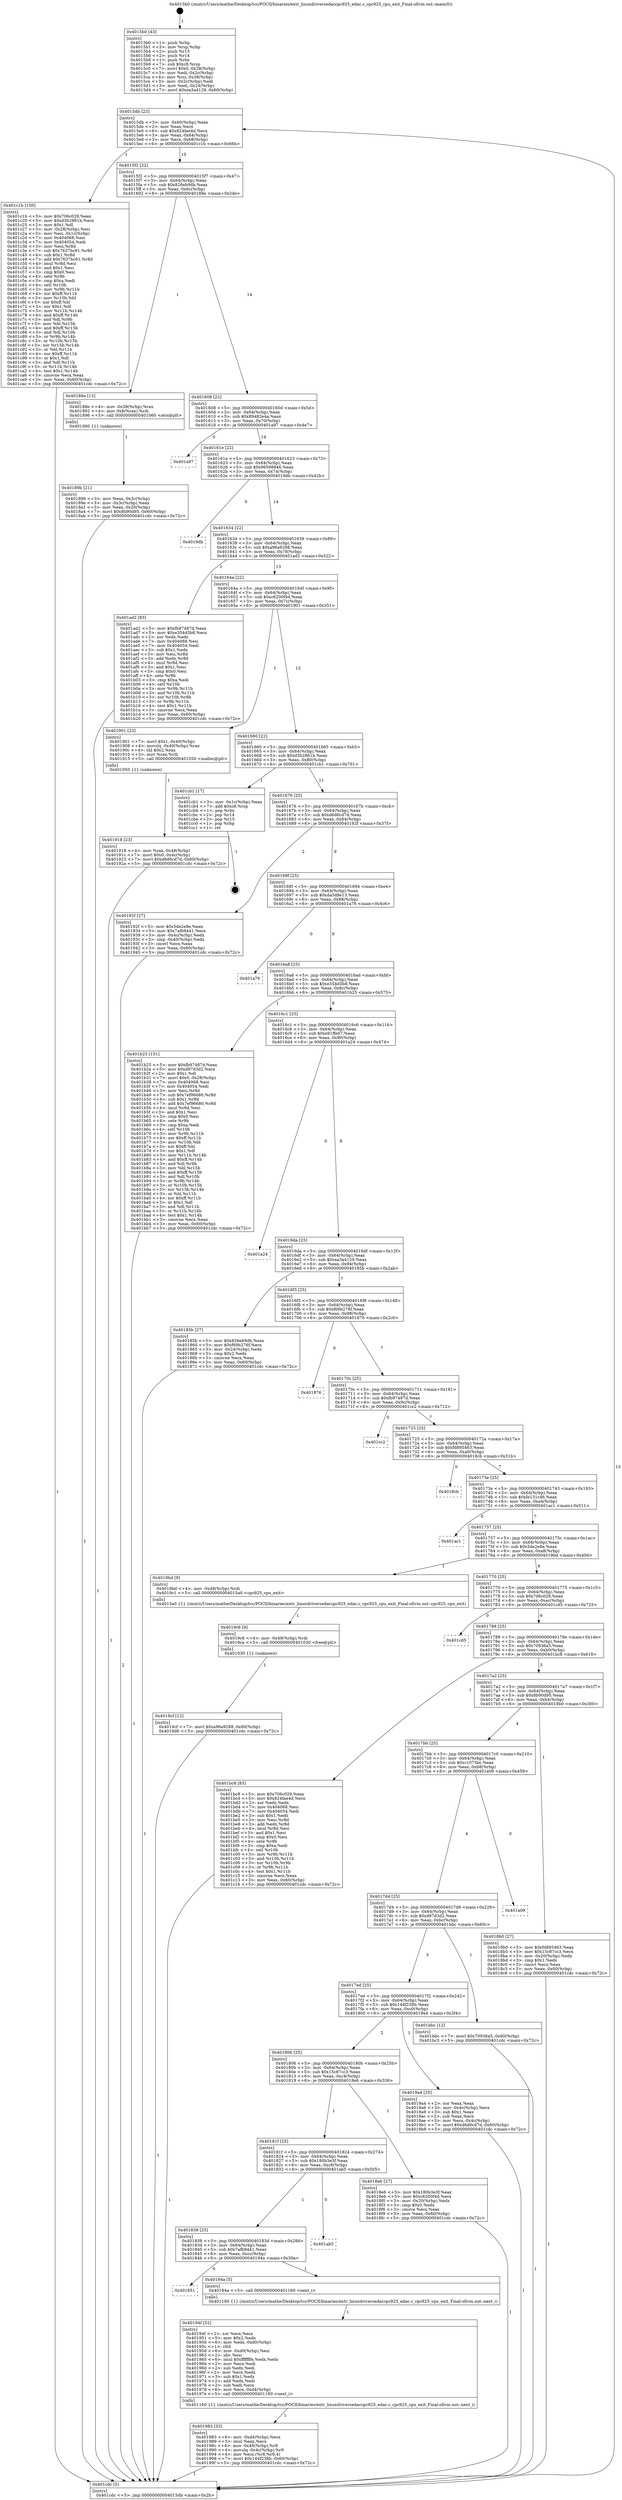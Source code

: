 digraph "0x4015b0" {
  label = "0x4015b0 (/mnt/c/Users/mathe/Desktop/tcc/POCII/binaries/extr_linuxdriversedaccpc925_edac.c_cpc925_cpu_exit_Final-ollvm.out::main(0))"
  labelloc = "t"
  node[shape=record]

  Entry [label="",width=0.3,height=0.3,shape=circle,fillcolor=black,style=filled]
  "0x4015db" [label="{
     0x4015db [23]\l
     | [instrs]\l
     &nbsp;&nbsp;0x4015db \<+3\>: mov -0x60(%rbp),%eax\l
     &nbsp;&nbsp;0x4015de \<+2\>: mov %eax,%ecx\l
     &nbsp;&nbsp;0x4015e0 \<+6\>: sub $0x824fae4d,%ecx\l
     &nbsp;&nbsp;0x4015e6 \<+3\>: mov %eax,-0x64(%rbp)\l
     &nbsp;&nbsp;0x4015e9 \<+3\>: mov %ecx,-0x68(%rbp)\l
     &nbsp;&nbsp;0x4015ec \<+6\>: je 0000000000401c1b \<main+0x66b\>\l
  }"]
  "0x401c1b" [label="{
     0x401c1b [150]\l
     | [instrs]\l
     &nbsp;&nbsp;0x401c1b \<+5\>: mov $0x706c029,%eax\l
     &nbsp;&nbsp;0x401c20 \<+5\>: mov $0xd3b2861b,%ecx\l
     &nbsp;&nbsp;0x401c25 \<+2\>: mov $0x1,%dl\l
     &nbsp;&nbsp;0x401c27 \<+3\>: mov -0x28(%rbp),%esi\l
     &nbsp;&nbsp;0x401c2a \<+3\>: mov %esi,-0x1c(%rbp)\l
     &nbsp;&nbsp;0x401c2d \<+7\>: mov 0x404068,%esi\l
     &nbsp;&nbsp;0x401c34 \<+7\>: mov 0x404054,%edi\l
     &nbsp;&nbsp;0x401c3b \<+3\>: mov %esi,%r8d\l
     &nbsp;&nbsp;0x401c3e \<+7\>: sub $0x7637bc91,%r8d\l
     &nbsp;&nbsp;0x401c45 \<+4\>: sub $0x1,%r8d\l
     &nbsp;&nbsp;0x401c49 \<+7\>: add $0x7637bc91,%r8d\l
     &nbsp;&nbsp;0x401c50 \<+4\>: imul %r8d,%esi\l
     &nbsp;&nbsp;0x401c54 \<+3\>: and $0x1,%esi\l
     &nbsp;&nbsp;0x401c57 \<+3\>: cmp $0x0,%esi\l
     &nbsp;&nbsp;0x401c5a \<+4\>: sete %r9b\l
     &nbsp;&nbsp;0x401c5e \<+3\>: cmp $0xa,%edi\l
     &nbsp;&nbsp;0x401c61 \<+4\>: setl %r10b\l
     &nbsp;&nbsp;0x401c65 \<+3\>: mov %r9b,%r11b\l
     &nbsp;&nbsp;0x401c68 \<+4\>: xor $0xff,%r11b\l
     &nbsp;&nbsp;0x401c6c \<+3\>: mov %r10b,%bl\l
     &nbsp;&nbsp;0x401c6f \<+3\>: xor $0xff,%bl\l
     &nbsp;&nbsp;0x401c72 \<+3\>: xor $0x1,%dl\l
     &nbsp;&nbsp;0x401c75 \<+3\>: mov %r11b,%r14b\l
     &nbsp;&nbsp;0x401c78 \<+4\>: and $0xff,%r14b\l
     &nbsp;&nbsp;0x401c7c \<+3\>: and %dl,%r9b\l
     &nbsp;&nbsp;0x401c7f \<+3\>: mov %bl,%r15b\l
     &nbsp;&nbsp;0x401c82 \<+4\>: and $0xff,%r15b\l
     &nbsp;&nbsp;0x401c86 \<+3\>: and %dl,%r10b\l
     &nbsp;&nbsp;0x401c89 \<+3\>: or %r9b,%r14b\l
     &nbsp;&nbsp;0x401c8c \<+3\>: or %r10b,%r15b\l
     &nbsp;&nbsp;0x401c8f \<+3\>: xor %r15b,%r14b\l
     &nbsp;&nbsp;0x401c92 \<+3\>: or %bl,%r11b\l
     &nbsp;&nbsp;0x401c95 \<+4\>: xor $0xff,%r11b\l
     &nbsp;&nbsp;0x401c99 \<+3\>: or $0x1,%dl\l
     &nbsp;&nbsp;0x401c9c \<+3\>: and %dl,%r11b\l
     &nbsp;&nbsp;0x401c9f \<+3\>: or %r11b,%r14b\l
     &nbsp;&nbsp;0x401ca2 \<+4\>: test $0x1,%r14b\l
     &nbsp;&nbsp;0x401ca6 \<+3\>: cmovne %ecx,%eax\l
     &nbsp;&nbsp;0x401ca9 \<+3\>: mov %eax,-0x60(%rbp)\l
     &nbsp;&nbsp;0x401cac \<+5\>: jmp 0000000000401cdc \<main+0x72c\>\l
  }"]
  "0x4015f2" [label="{
     0x4015f2 [22]\l
     | [instrs]\l
     &nbsp;&nbsp;0x4015f2 \<+5\>: jmp 00000000004015f7 \<main+0x47\>\l
     &nbsp;&nbsp;0x4015f7 \<+3\>: mov -0x64(%rbp),%eax\l
     &nbsp;&nbsp;0x4015fa \<+5\>: sub $0x826eb9db,%eax\l
     &nbsp;&nbsp;0x4015ff \<+3\>: mov %eax,-0x6c(%rbp)\l
     &nbsp;&nbsp;0x401602 \<+6\>: je 000000000040188e \<main+0x2de\>\l
  }"]
  Exit [label="",width=0.3,height=0.3,shape=circle,fillcolor=black,style=filled,peripheries=2]
  "0x40188e" [label="{
     0x40188e [13]\l
     | [instrs]\l
     &nbsp;&nbsp;0x40188e \<+4\>: mov -0x38(%rbp),%rax\l
     &nbsp;&nbsp;0x401892 \<+4\>: mov 0x8(%rax),%rdi\l
     &nbsp;&nbsp;0x401896 \<+5\>: call 0000000000401060 \<atoi@plt\>\l
     | [calls]\l
     &nbsp;&nbsp;0x401060 \{1\} (unknown)\l
  }"]
  "0x401608" [label="{
     0x401608 [22]\l
     | [instrs]\l
     &nbsp;&nbsp;0x401608 \<+5\>: jmp 000000000040160d \<main+0x5d\>\l
     &nbsp;&nbsp;0x40160d \<+3\>: mov -0x64(%rbp),%eax\l
     &nbsp;&nbsp;0x401610 \<+5\>: sub $0x89482e4a,%eax\l
     &nbsp;&nbsp;0x401615 \<+3\>: mov %eax,-0x70(%rbp)\l
     &nbsp;&nbsp;0x401618 \<+6\>: je 0000000000401a97 \<main+0x4e7\>\l
  }"]
  "0x4019cf" [label="{
     0x4019cf [12]\l
     | [instrs]\l
     &nbsp;&nbsp;0x4019cf \<+7\>: movl $0xa96a9288,-0x60(%rbp)\l
     &nbsp;&nbsp;0x4019d6 \<+5\>: jmp 0000000000401cdc \<main+0x72c\>\l
  }"]
  "0x401a97" [label="{
     0x401a97\l
  }", style=dashed]
  "0x40161e" [label="{
     0x40161e [22]\l
     | [instrs]\l
     &nbsp;&nbsp;0x40161e \<+5\>: jmp 0000000000401623 \<main+0x73\>\l
     &nbsp;&nbsp;0x401623 \<+3\>: mov -0x64(%rbp),%eax\l
     &nbsp;&nbsp;0x401626 \<+5\>: sub $0x96598846,%eax\l
     &nbsp;&nbsp;0x40162b \<+3\>: mov %eax,-0x74(%rbp)\l
     &nbsp;&nbsp;0x40162e \<+6\>: je 00000000004019db \<main+0x42b\>\l
  }"]
  "0x4019c6" [label="{
     0x4019c6 [9]\l
     | [instrs]\l
     &nbsp;&nbsp;0x4019c6 \<+4\>: mov -0x48(%rbp),%rdi\l
     &nbsp;&nbsp;0x4019ca \<+5\>: call 0000000000401030 \<free@plt\>\l
     | [calls]\l
     &nbsp;&nbsp;0x401030 \{1\} (unknown)\l
  }"]
  "0x4019db" [label="{
     0x4019db\l
  }", style=dashed]
  "0x401634" [label="{
     0x401634 [22]\l
     | [instrs]\l
     &nbsp;&nbsp;0x401634 \<+5\>: jmp 0000000000401639 \<main+0x89\>\l
     &nbsp;&nbsp;0x401639 \<+3\>: mov -0x64(%rbp),%eax\l
     &nbsp;&nbsp;0x40163c \<+5\>: sub $0xa96a9288,%eax\l
     &nbsp;&nbsp;0x401641 \<+3\>: mov %eax,-0x78(%rbp)\l
     &nbsp;&nbsp;0x401644 \<+6\>: je 0000000000401ad2 \<main+0x522\>\l
  }"]
  "0x401983" [label="{
     0x401983 [33]\l
     | [instrs]\l
     &nbsp;&nbsp;0x401983 \<+6\>: mov -0xd4(%rbp),%ecx\l
     &nbsp;&nbsp;0x401989 \<+3\>: imul %eax,%ecx\l
     &nbsp;&nbsp;0x40198c \<+4\>: mov -0x48(%rbp),%r8\l
     &nbsp;&nbsp;0x401990 \<+4\>: movslq -0x4c(%rbp),%r9\l
     &nbsp;&nbsp;0x401994 \<+4\>: mov %ecx,(%r8,%r9,4)\l
     &nbsp;&nbsp;0x401998 \<+7\>: movl $0x144f238b,-0x60(%rbp)\l
     &nbsp;&nbsp;0x40199f \<+5\>: jmp 0000000000401cdc \<main+0x72c\>\l
  }"]
  "0x401ad2" [label="{
     0x401ad2 [83]\l
     | [instrs]\l
     &nbsp;&nbsp;0x401ad2 \<+5\>: mov $0xfb97487d,%eax\l
     &nbsp;&nbsp;0x401ad7 \<+5\>: mov $0xe354d5b8,%ecx\l
     &nbsp;&nbsp;0x401adc \<+2\>: xor %edx,%edx\l
     &nbsp;&nbsp;0x401ade \<+7\>: mov 0x404068,%esi\l
     &nbsp;&nbsp;0x401ae5 \<+7\>: mov 0x404054,%edi\l
     &nbsp;&nbsp;0x401aec \<+3\>: sub $0x1,%edx\l
     &nbsp;&nbsp;0x401aef \<+3\>: mov %esi,%r8d\l
     &nbsp;&nbsp;0x401af2 \<+3\>: add %edx,%r8d\l
     &nbsp;&nbsp;0x401af5 \<+4\>: imul %r8d,%esi\l
     &nbsp;&nbsp;0x401af9 \<+3\>: and $0x1,%esi\l
     &nbsp;&nbsp;0x401afc \<+3\>: cmp $0x0,%esi\l
     &nbsp;&nbsp;0x401aff \<+4\>: sete %r9b\l
     &nbsp;&nbsp;0x401b03 \<+3\>: cmp $0xa,%edi\l
     &nbsp;&nbsp;0x401b06 \<+4\>: setl %r10b\l
     &nbsp;&nbsp;0x401b0a \<+3\>: mov %r9b,%r11b\l
     &nbsp;&nbsp;0x401b0d \<+3\>: and %r10b,%r11b\l
     &nbsp;&nbsp;0x401b10 \<+3\>: xor %r10b,%r9b\l
     &nbsp;&nbsp;0x401b13 \<+3\>: or %r9b,%r11b\l
     &nbsp;&nbsp;0x401b16 \<+4\>: test $0x1,%r11b\l
     &nbsp;&nbsp;0x401b1a \<+3\>: cmovne %ecx,%eax\l
     &nbsp;&nbsp;0x401b1d \<+3\>: mov %eax,-0x60(%rbp)\l
     &nbsp;&nbsp;0x401b20 \<+5\>: jmp 0000000000401cdc \<main+0x72c\>\l
  }"]
  "0x40164a" [label="{
     0x40164a [22]\l
     | [instrs]\l
     &nbsp;&nbsp;0x40164a \<+5\>: jmp 000000000040164f \<main+0x9f\>\l
     &nbsp;&nbsp;0x40164f \<+3\>: mov -0x64(%rbp),%eax\l
     &nbsp;&nbsp;0x401652 \<+5\>: sub $0xc6200f4d,%eax\l
     &nbsp;&nbsp;0x401657 \<+3\>: mov %eax,-0x7c(%rbp)\l
     &nbsp;&nbsp;0x40165a \<+6\>: je 0000000000401901 \<main+0x351\>\l
  }"]
  "0x40194f" [label="{
     0x40194f [52]\l
     | [instrs]\l
     &nbsp;&nbsp;0x40194f \<+2\>: xor %ecx,%ecx\l
     &nbsp;&nbsp;0x401951 \<+5\>: mov $0x2,%edx\l
     &nbsp;&nbsp;0x401956 \<+6\>: mov %edx,-0xd0(%rbp)\l
     &nbsp;&nbsp;0x40195c \<+1\>: cltd\l
     &nbsp;&nbsp;0x40195d \<+6\>: mov -0xd0(%rbp),%esi\l
     &nbsp;&nbsp;0x401963 \<+2\>: idiv %esi\l
     &nbsp;&nbsp;0x401965 \<+6\>: imul $0xfffffffe,%edx,%edx\l
     &nbsp;&nbsp;0x40196b \<+2\>: mov %ecx,%edi\l
     &nbsp;&nbsp;0x40196d \<+2\>: sub %edx,%edi\l
     &nbsp;&nbsp;0x40196f \<+2\>: mov %ecx,%edx\l
     &nbsp;&nbsp;0x401971 \<+3\>: sub $0x1,%edx\l
     &nbsp;&nbsp;0x401974 \<+2\>: add %edx,%edi\l
     &nbsp;&nbsp;0x401976 \<+2\>: sub %edi,%ecx\l
     &nbsp;&nbsp;0x401978 \<+6\>: mov %ecx,-0xd4(%rbp)\l
     &nbsp;&nbsp;0x40197e \<+5\>: call 0000000000401160 \<next_i\>\l
     | [calls]\l
     &nbsp;&nbsp;0x401160 \{1\} (/mnt/c/Users/mathe/Desktop/tcc/POCII/binaries/extr_linuxdriversedaccpc925_edac.c_cpc925_cpu_exit_Final-ollvm.out::next_i)\l
  }"]
  "0x401901" [label="{
     0x401901 [23]\l
     | [instrs]\l
     &nbsp;&nbsp;0x401901 \<+7\>: movl $0x1,-0x40(%rbp)\l
     &nbsp;&nbsp;0x401908 \<+4\>: movslq -0x40(%rbp),%rax\l
     &nbsp;&nbsp;0x40190c \<+4\>: shl $0x2,%rax\l
     &nbsp;&nbsp;0x401910 \<+3\>: mov %rax,%rdi\l
     &nbsp;&nbsp;0x401913 \<+5\>: call 0000000000401050 \<malloc@plt\>\l
     | [calls]\l
     &nbsp;&nbsp;0x401050 \{1\} (unknown)\l
  }"]
  "0x401660" [label="{
     0x401660 [22]\l
     | [instrs]\l
     &nbsp;&nbsp;0x401660 \<+5\>: jmp 0000000000401665 \<main+0xb5\>\l
     &nbsp;&nbsp;0x401665 \<+3\>: mov -0x64(%rbp),%eax\l
     &nbsp;&nbsp;0x401668 \<+5\>: sub $0xd3b2861b,%eax\l
     &nbsp;&nbsp;0x40166d \<+3\>: mov %eax,-0x80(%rbp)\l
     &nbsp;&nbsp;0x401670 \<+6\>: je 0000000000401cb1 \<main+0x701\>\l
  }"]
  "0x401851" [label="{
     0x401851\l
  }", style=dashed]
  "0x401cb1" [label="{
     0x401cb1 [17]\l
     | [instrs]\l
     &nbsp;&nbsp;0x401cb1 \<+3\>: mov -0x1c(%rbp),%eax\l
     &nbsp;&nbsp;0x401cb4 \<+7\>: add $0xc8,%rsp\l
     &nbsp;&nbsp;0x401cbb \<+1\>: pop %rbx\l
     &nbsp;&nbsp;0x401cbc \<+2\>: pop %r14\l
     &nbsp;&nbsp;0x401cbe \<+2\>: pop %r15\l
     &nbsp;&nbsp;0x401cc0 \<+1\>: pop %rbp\l
     &nbsp;&nbsp;0x401cc1 \<+1\>: ret\l
  }"]
  "0x401676" [label="{
     0x401676 [25]\l
     | [instrs]\l
     &nbsp;&nbsp;0x401676 \<+5\>: jmp 000000000040167b \<main+0xcb\>\l
     &nbsp;&nbsp;0x40167b \<+3\>: mov -0x64(%rbp),%eax\l
     &nbsp;&nbsp;0x40167e \<+5\>: sub $0xd6d6cd7d,%eax\l
     &nbsp;&nbsp;0x401683 \<+6\>: mov %eax,-0x84(%rbp)\l
     &nbsp;&nbsp;0x401689 \<+6\>: je 000000000040192f \<main+0x37f\>\l
  }"]
  "0x40194a" [label="{
     0x40194a [5]\l
     | [instrs]\l
     &nbsp;&nbsp;0x40194a \<+5\>: call 0000000000401160 \<next_i\>\l
     | [calls]\l
     &nbsp;&nbsp;0x401160 \{1\} (/mnt/c/Users/mathe/Desktop/tcc/POCII/binaries/extr_linuxdriversedaccpc925_edac.c_cpc925_cpu_exit_Final-ollvm.out::next_i)\l
  }"]
  "0x40192f" [label="{
     0x40192f [27]\l
     | [instrs]\l
     &nbsp;&nbsp;0x40192f \<+5\>: mov $0x5de2e8e,%eax\l
     &nbsp;&nbsp;0x401934 \<+5\>: mov $0x7afb9441,%ecx\l
     &nbsp;&nbsp;0x401939 \<+3\>: mov -0x4c(%rbp),%edx\l
     &nbsp;&nbsp;0x40193c \<+3\>: cmp -0x40(%rbp),%edx\l
     &nbsp;&nbsp;0x40193f \<+3\>: cmovl %ecx,%eax\l
     &nbsp;&nbsp;0x401942 \<+3\>: mov %eax,-0x60(%rbp)\l
     &nbsp;&nbsp;0x401945 \<+5\>: jmp 0000000000401cdc \<main+0x72c\>\l
  }"]
  "0x40168f" [label="{
     0x40168f [25]\l
     | [instrs]\l
     &nbsp;&nbsp;0x40168f \<+5\>: jmp 0000000000401694 \<main+0xe4\>\l
     &nbsp;&nbsp;0x401694 \<+3\>: mov -0x64(%rbp),%eax\l
     &nbsp;&nbsp;0x401697 \<+5\>: sub $0xda3d8e13,%eax\l
     &nbsp;&nbsp;0x40169c \<+6\>: mov %eax,-0x88(%rbp)\l
     &nbsp;&nbsp;0x4016a2 \<+6\>: je 0000000000401a76 \<main+0x4c6\>\l
  }"]
  "0x401838" [label="{
     0x401838 [25]\l
     | [instrs]\l
     &nbsp;&nbsp;0x401838 \<+5\>: jmp 000000000040183d \<main+0x28d\>\l
     &nbsp;&nbsp;0x40183d \<+3\>: mov -0x64(%rbp),%eax\l
     &nbsp;&nbsp;0x401840 \<+5\>: sub $0x7afb9441,%eax\l
     &nbsp;&nbsp;0x401845 \<+6\>: mov %eax,-0xcc(%rbp)\l
     &nbsp;&nbsp;0x40184b \<+6\>: je 000000000040194a \<main+0x39a\>\l
  }"]
  "0x401a76" [label="{
     0x401a76\l
  }", style=dashed]
  "0x4016a8" [label="{
     0x4016a8 [25]\l
     | [instrs]\l
     &nbsp;&nbsp;0x4016a8 \<+5\>: jmp 00000000004016ad \<main+0xfd\>\l
     &nbsp;&nbsp;0x4016ad \<+3\>: mov -0x64(%rbp),%eax\l
     &nbsp;&nbsp;0x4016b0 \<+5\>: sub $0xe354d5b8,%eax\l
     &nbsp;&nbsp;0x4016b5 \<+6\>: mov %eax,-0x8c(%rbp)\l
     &nbsp;&nbsp;0x4016bb \<+6\>: je 0000000000401b25 \<main+0x575\>\l
  }"]
  "0x401ab5" [label="{
     0x401ab5\l
  }", style=dashed]
  "0x401b25" [label="{
     0x401b25 [151]\l
     | [instrs]\l
     &nbsp;&nbsp;0x401b25 \<+5\>: mov $0xfb97487d,%eax\l
     &nbsp;&nbsp;0x401b2a \<+5\>: mov $0xd87d3d2,%ecx\l
     &nbsp;&nbsp;0x401b2f \<+2\>: mov $0x1,%dl\l
     &nbsp;&nbsp;0x401b31 \<+7\>: movl $0x0,-0x28(%rbp)\l
     &nbsp;&nbsp;0x401b38 \<+7\>: mov 0x404068,%esi\l
     &nbsp;&nbsp;0x401b3f \<+7\>: mov 0x404054,%edi\l
     &nbsp;&nbsp;0x401b46 \<+3\>: mov %esi,%r8d\l
     &nbsp;&nbsp;0x401b49 \<+7\>: sub $0x7ef96680,%r8d\l
     &nbsp;&nbsp;0x401b50 \<+4\>: sub $0x1,%r8d\l
     &nbsp;&nbsp;0x401b54 \<+7\>: add $0x7ef96680,%r8d\l
     &nbsp;&nbsp;0x401b5b \<+4\>: imul %r8d,%esi\l
     &nbsp;&nbsp;0x401b5f \<+3\>: and $0x1,%esi\l
     &nbsp;&nbsp;0x401b62 \<+3\>: cmp $0x0,%esi\l
     &nbsp;&nbsp;0x401b65 \<+4\>: sete %r9b\l
     &nbsp;&nbsp;0x401b69 \<+3\>: cmp $0xa,%edi\l
     &nbsp;&nbsp;0x401b6c \<+4\>: setl %r10b\l
     &nbsp;&nbsp;0x401b70 \<+3\>: mov %r9b,%r11b\l
     &nbsp;&nbsp;0x401b73 \<+4\>: xor $0xff,%r11b\l
     &nbsp;&nbsp;0x401b77 \<+3\>: mov %r10b,%bl\l
     &nbsp;&nbsp;0x401b7a \<+3\>: xor $0xff,%bl\l
     &nbsp;&nbsp;0x401b7d \<+3\>: xor $0x1,%dl\l
     &nbsp;&nbsp;0x401b80 \<+3\>: mov %r11b,%r14b\l
     &nbsp;&nbsp;0x401b83 \<+4\>: and $0xff,%r14b\l
     &nbsp;&nbsp;0x401b87 \<+3\>: and %dl,%r9b\l
     &nbsp;&nbsp;0x401b8a \<+3\>: mov %bl,%r15b\l
     &nbsp;&nbsp;0x401b8d \<+4\>: and $0xff,%r15b\l
     &nbsp;&nbsp;0x401b91 \<+3\>: and %dl,%r10b\l
     &nbsp;&nbsp;0x401b94 \<+3\>: or %r9b,%r14b\l
     &nbsp;&nbsp;0x401b97 \<+3\>: or %r10b,%r15b\l
     &nbsp;&nbsp;0x401b9a \<+3\>: xor %r15b,%r14b\l
     &nbsp;&nbsp;0x401b9d \<+3\>: or %bl,%r11b\l
     &nbsp;&nbsp;0x401ba0 \<+4\>: xor $0xff,%r11b\l
     &nbsp;&nbsp;0x401ba4 \<+3\>: or $0x1,%dl\l
     &nbsp;&nbsp;0x401ba7 \<+3\>: and %dl,%r11b\l
     &nbsp;&nbsp;0x401baa \<+3\>: or %r11b,%r14b\l
     &nbsp;&nbsp;0x401bad \<+4\>: test $0x1,%r14b\l
     &nbsp;&nbsp;0x401bb1 \<+3\>: cmovne %ecx,%eax\l
     &nbsp;&nbsp;0x401bb4 \<+3\>: mov %eax,-0x60(%rbp)\l
     &nbsp;&nbsp;0x401bb7 \<+5\>: jmp 0000000000401cdc \<main+0x72c\>\l
  }"]
  "0x4016c1" [label="{
     0x4016c1 [25]\l
     | [instrs]\l
     &nbsp;&nbsp;0x4016c1 \<+5\>: jmp 00000000004016c6 \<main+0x116\>\l
     &nbsp;&nbsp;0x4016c6 \<+3\>: mov -0x64(%rbp),%eax\l
     &nbsp;&nbsp;0x4016c9 \<+5\>: sub $0xe91ffe07,%eax\l
     &nbsp;&nbsp;0x4016ce \<+6\>: mov %eax,-0x90(%rbp)\l
     &nbsp;&nbsp;0x4016d4 \<+6\>: je 0000000000401a24 \<main+0x474\>\l
  }"]
  "0x401918" [label="{
     0x401918 [23]\l
     | [instrs]\l
     &nbsp;&nbsp;0x401918 \<+4\>: mov %rax,-0x48(%rbp)\l
     &nbsp;&nbsp;0x40191c \<+7\>: movl $0x0,-0x4c(%rbp)\l
     &nbsp;&nbsp;0x401923 \<+7\>: movl $0xd6d6cd7d,-0x60(%rbp)\l
     &nbsp;&nbsp;0x40192a \<+5\>: jmp 0000000000401cdc \<main+0x72c\>\l
  }"]
  "0x401a24" [label="{
     0x401a24\l
  }", style=dashed]
  "0x4016da" [label="{
     0x4016da [25]\l
     | [instrs]\l
     &nbsp;&nbsp;0x4016da \<+5\>: jmp 00000000004016df \<main+0x12f\>\l
     &nbsp;&nbsp;0x4016df \<+3\>: mov -0x64(%rbp),%eax\l
     &nbsp;&nbsp;0x4016e2 \<+5\>: sub $0xea3a4129,%eax\l
     &nbsp;&nbsp;0x4016e7 \<+6\>: mov %eax,-0x94(%rbp)\l
     &nbsp;&nbsp;0x4016ed \<+6\>: je 000000000040185b \<main+0x2ab\>\l
  }"]
  "0x40181f" [label="{
     0x40181f [25]\l
     | [instrs]\l
     &nbsp;&nbsp;0x40181f \<+5\>: jmp 0000000000401824 \<main+0x274\>\l
     &nbsp;&nbsp;0x401824 \<+3\>: mov -0x64(%rbp),%eax\l
     &nbsp;&nbsp;0x401827 \<+5\>: sub $0x180b3e3f,%eax\l
     &nbsp;&nbsp;0x40182c \<+6\>: mov %eax,-0xc8(%rbp)\l
     &nbsp;&nbsp;0x401832 \<+6\>: je 0000000000401ab5 \<main+0x505\>\l
  }"]
  "0x40185b" [label="{
     0x40185b [27]\l
     | [instrs]\l
     &nbsp;&nbsp;0x40185b \<+5\>: mov $0x826eb9db,%eax\l
     &nbsp;&nbsp;0x401860 \<+5\>: mov $0xf69b276f,%ecx\l
     &nbsp;&nbsp;0x401865 \<+3\>: mov -0x24(%rbp),%edx\l
     &nbsp;&nbsp;0x401868 \<+3\>: cmp $0x2,%edx\l
     &nbsp;&nbsp;0x40186b \<+3\>: cmovne %ecx,%eax\l
     &nbsp;&nbsp;0x40186e \<+3\>: mov %eax,-0x60(%rbp)\l
     &nbsp;&nbsp;0x401871 \<+5\>: jmp 0000000000401cdc \<main+0x72c\>\l
  }"]
  "0x4016f3" [label="{
     0x4016f3 [25]\l
     | [instrs]\l
     &nbsp;&nbsp;0x4016f3 \<+5\>: jmp 00000000004016f8 \<main+0x148\>\l
     &nbsp;&nbsp;0x4016f8 \<+3\>: mov -0x64(%rbp),%eax\l
     &nbsp;&nbsp;0x4016fb \<+5\>: sub $0xf69b276f,%eax\l
     &nbsp;&nbsp;0x401700 \<+6\>: mov %eax,-0x98(%rbp)\l
     &nbsp;&nbsp;0x401706 \<+6\>: je 0000000000401876 \<main+0x2c6\>\l
  }"]
  "0x401cdc" [label="{
     0x401cdc [5]\l
     | [instrs]\l
     &nbsp;&nbsp;0x401cdc \<+5\>: jmp 00000000004015db \<main+0x2b\>\l
  }"]
  "0x4015b0" [label="{
     0x4015b0 [43]\l
     | [instrs]\l
     &nbsp;&nbsp;0x4015b0 \<+1\>: push %rbp\l
     &nbsp;&nbsp;0x4015b1 \<+3\>: mov %rsp,%rbp\l
     &nbsp;&nbsp;0x4015b4 \<+2\>: push %r15\l
     &nbsp;&nbsp;0x4015b6 \<+2\>: push %r14\l
     &nbsp;&nbsp;0x4015b8 \<+1\>: push %rbx\l
     &nbsp;&nbsp;0x4015b9 \<+7\>: sub $0xc8,%rsp\l
     &nbsp;&nbsp;0x4015c0 \<+7\>: movl $0x0,-0x28(%rbp)\l
     &nbsp;&nbsp;0x4015c7 \<+3\>: mov %edi,-0x2c(%rbp)\l
     &nbsp;&nbsp;0x4015ca \<+4\>: mov %rsi,-0x38(%rbp)\l
     &nbsp;&nbsp;0x4015ce \<+3\>: mov -0x2c(%rbp),%edi\l
     &nbsp;&nbsp;0x4015d1 \<+3\>: mov %edi,-0x24(%rbp)\l
     &nbsp;&nbsp;0x4015d4 \<+7\>: movl $0xea3a4129,-0x60(%rbp)\l
  }"]
  "0x40189b" [label="{
     0x40189b [21]\l
     | [instrs]\l
     &nbsp;&nbsp;0x40189b \<+3\>: mov %eax,-0x3c(%rbp)\l
     &nbsp;&nbsp;0x40189e \<+3\>: mov -0x3c(%rbp),%eax\l
     &nbsp;&nbsp;0x4018a1 \<+3\>: mov %eax,-0x20(%rbp)\l
     &nbsp;&nbsp;0x4018a4 \<+7\>: movl $0x8b90d95,-0x60(%rbp)\l
     &nbsp;&nbsp;0x4018ab \<+5\>: jmp 0000000000401cdc \<main+0x72c\>\l
  }"]
  "0x4018e6" [label="{
     0x4018e6 [27]\l
     | [instrs]\l
     &nbsp;&nbsp;0x4018e6 \<+5\>: mov $0x180b3e3f,%eax\l
     &nbsp;&nbsp;0x4018eb \<+5\>: mov $0xc6200f4d,%ecx\l
     &nbsp;&nbsp;0x4018f0 \<+3\>: mov -0x20(%rbp),%edx\l
     &nbsp;&nbsp;0x4018f3 \<+3\>: cmp $0x0,%edx\l
     &nbsp;&nbsp;0x4018f6 \<+3\>: cmove %ecx,%eax\l
     &nbsp;&nbsp;0x4018f9 \<+3\>: mov %eax,-0x60(%rbp)\l
     &nbsp;&nbsp;0x4018fc \<+5\>: jmp 0000000000401cdc \<main+0x72c\>\l
  }"]
  "0x401876" [label="{
     0x401876\l
  }", style=dashed]
  "0x40170c" [label="{
     0x40170c [25]\l
     | [instrs]\l
     &nbsp;&nbsp;0x40170c \<+5\>: jmp 0000000000401711 \<main+0x161\>\l
     &nbsp;&nbsp;0x401711 \<+3\>: mov -0x64(%rbp),%eax\l
     &nbsp;&nbsp;0x401714 \<+5\>: sub $0xfb97487d,%eax\l
     &nbsp;&nbsp;0x401719 \<+6\>: mov %eax,-0x9c(%rbp)\l
     &nbsp;&nbsp;0x40171f \<+6\>: je 0000000000401cc2 \<main+0x712\>\l
  }"]
  "0x401806" [label="{
     0x401806 [25]\l
     | [instrs]\l
     &nbsp;&nbsp;0x401806 \<+5\>: jmp 000000000040180b \<main+0x25b\>\l
     &nbsp;&nbsp;0x40180b \<+3\>: mov -0x64(%rbp),%eax\l
     &nbsp;&nbsp;0x40180e \<+5\>: sub $0x15c87cc3,%eax\l
     &nbsp;&nbsp;0x401813 \<+6\>: mov %eax,-0xc4(%rbp)\l
     &nbsp;&nbsp;0x401819 \<+6\>: je 00000000004018e6 \<main+0x336\>\l
  }"]
  "0x401cc2" [label="{
     0x401cc2\l
  }", style=dashed]
  "0x401725" [label="{
     0x401725 [25]\l
     | [instrs]\l
     &nbsp;&nbsp;0x401725 \<+5\>: jmp 000000000040172a \<main+0x17a\>\l
     &nbsp;&nbsp;0x40172a \<+3\>: mov -0x64(%rbp),%eax\l
     &nbsp;&nbsp;0x40172d \<+5\>: sub $0xfd895463,%eax\l
     &nbsp;&nbsp;0x401732 \<+6\>: mov %eax,-0xa0(%rbp)\l
     &nbsp;&nbsp;0x401738 \<+6\>: je 00000000004018cb \<main+0x31b\>\l
  }"]
  "0x4019a4" [label="{
     0x4019a4 [25]\l
     | [instrs]\l
     &nbsp;&nbsp;0x4019a4 \<+2\>: xor %eax,%eax\l
     &nbsp;&nbsp;0x4019a6 \<+3\>: mov -0x4c(%rbp),%ecx\l
     &nbsp;&nbsp;0x4019a9 \<+3\>: sub $0x1,%eax\l
     &nbsp;&nbsp;0x4019ac \<+2\>: sub %eax,%ecx\l
     &nbsp;&nbsp;0x4019ae \<+3\>: mov %ecx,-0x4c(%rbp)\l
     &nbsp;&nbsp;0x4019b1 \<+7\>: movl $0xd6d6cd7d,-0x60(%rbp)\l
     &nbsp;&nbsp;0x4019b8 \<+5\>: jmp 0000000000401cdc \<main+0x72c\>\l
  }"]
  "0x4018cb" [label="{
     0x4018cb\l
  }", style=dashed]
  "0x40173e" [label="{
     0x40173e [25]\l
     | [instrs]\l
     &nbsp;&nbsp;0x40173e \<+5\>: jmp 0000000000401743 \<main+0x193\>\l
     &nbsp;&nbsp;0x401743 \<+3\>: mov -0x64(%rbp),%eax\l
     &nbsp;&nbsp;0x401746 \<+5\>: sub $0xfe131c46,%eax\l
     &nbsp;&nbsp;0x40174b \<+6\>: mov %eax,-0xa4(%rbp)\l
     &nbsp;&nbsp;0x401751 \<+6\>: je 0000000000401ac1 \<main+0x511\>\l
  }"]
  "0x4017ed" [label="{
     0x4017ed [25]\l
     | [instrs]\l
     &nbsp;&nbsp;0x4017ed \<+5\>: jmp 00000000004017f2 \<main+0x242\>\l
     &nbsp;&nbsp;0x4017f2 \<+3\>: mov -0x64(%rbp),%eax\l
     &nbsp;&nbsp;0x4017f5 \<+5\>: sub $0x144f238b,%eax\l
     &nbsp;&nbsp;0x4017fa \<+6\>: mov %eax,-0xc0(%rbp)\l
     &nbsp;&nbsp;0x401800 \<+6\>: je 00000000004019a4 \<main+0x3f4\>\l
  }"]
  "0x401ac1" [label="{
     0x401ac1\l
  }", style=dashed]
  "0x401757" [label="{
     0x401757 [25]\l
     | [instrs]\l
     &nbsp;&nbsp;0x401757 \<+5\>: jmp 000000000040175c \<main+0x1ac\>\l
     &nbsp;&nbsp;0x40175c \<+3\>: mov -0x64(%rbp),%eax\l
     &nbsp;&nbsp;0x40175f \<+5\>: sub $0x5de2e8e,%eax\l
     &nbsp;&nbsp;0x401764 \<+6\>: mov %eax,-0xa8(%rbp)\l
     &nbsp;&nbsp;0x40176a \<+6\>: je 00000000004019bd \<main+0x40d\>\l
  }"]
  "0x401bbc" [label="{
     0x401bbc [12]\l
     | [instrs]\l
     &nbsp;&nbsp;0x401bbc \<+7\>: movl $0x70936a5,-0x60(%rbp)\l
     &nbsp;&nbsp;0x401bc3 \<+5\>: jmp 0000000000401cdc \<main+0x72c\>\l
  }"]
  "0x4019bd" [label="{
     0x4019bd [9]\l
     | [instrs]\l
     &nbsp;&nbsp;0x4019bd \<+4\>: mov -0x48(%rbp),%rdi\l
     &nbsp;&nbsp;0x4019c1 \<+5\>: call 00000000004015a0 \<cpc925_cpu_exit\>\l
     | [calls]\l
     &nbsp;&nbsp;0x4015a0 \{1\} (/mnt/c/Users/mathe/Desktop/tcc/POCII/binaries/extr_linuxdriversedaccpc925_edac.c_cpc925_cpu_exit_Final-ollvm.out::cpc925_cpu_exit)\l
  }"]
  "0x401770" [label="{
     0x401770 [25]\l
     | [instrs]\l
     &nbsp;&nbsp;0x401770 \<+5\>: jmp 0000000000401775 \<main+0x1c5\>\l
     &nbsp;&nbsp;0x401775 \<+3\>: mov -0x64(%rbp),%eax\l
     &nbsp;&nbsp;0x401778 \<+5\>: sub $0x706c029,%eax\l
     &nbsp;&nbsp;0x40177d \<+6\>: mov %eax,-0xac(%rbp)\l
     &nbsp;&nbsp;0x401783 \<+6\>: je 0000000000401cd5 \<main+0x725\>\l
  }"]
  "0x4017d4" [label="{
     0x4017d4 [25]\l
     | [instrs]\l
     &nbsp;&nbsp;0x4017d4 \<+5\>: jmp 00000000004017d9 \<main+0x229\>\l
     &nbsp;&nbsp;0x4017d9 \<+3\>: mov -0x64(%rbp),%eax\l
     &nbsp;&nbsp;0x4017dc \<+5\>: sub $0xd87d3d2,%eax\l
     &nbsp;&nbsp;0x4017e1 \<+6\>: mov %eax,-0xbc(%rbp)\l
     &nbsp;&nbsp;0x4017e7 \<+6\>: je 0000000000401bbc \<main+0x60c\>\l
  }"]
  "0x401cd5" [label="{
     0x401cd5\l
  }", style=dashed]
  "0x401789" [label="{
     0x401789 [25]\l
     | [instrs]\l
     &nbsp;&nbsp;0x401789 \<+5\>: jmp 000000000040178e \<main+0x1de\>\l
     &nbsp;&nbsp;0x40178e \<+3\>: mov -0x64(%rbp),%eax\l
     &nbsp;&nbsp;0x401791 \<+5\>: sub $0x70936a5,%eax\l
     &nbsp;&nbsp;0x401796 \<+6\>: mov %eax,-0xb0(%rbp)\l
     &nbsp;&nbsp;0x40179c \<+6\>: je 0000000000401bc8 \<main+0x618\>\l
  }"]
  "0x401a09" [label="{
     0x401a09\l
  }", style=dashed]
  "0x401bc8" [label="{
     0x401bc8 [83]\l
     | [instrs]\l
     &nbsp;&nbsp;0x401bc8 \<+5\>: mov $0x706c029,%eax\l
     &nbsp;&nbsp;0x401bcd \<+5\>: mov $0x824fae4d,%ecx\l
     &nbsp;&nbsp;0x401bd2 \<+2\>: xor %edx,%edx\l
     &nbsp;&nbsp;0x401bd4 \<+7\>: mov 0x404068,%esi\l
     &nbsp;&nbsp;0x401bdb \<+7\>: mov 0x404054,%edi\l
     &nbsp;&nbsp;0x401be2 \<+3\>: sub $0x1,%edx\l
     &nbsp;&nbsp;0x401be5 \<+3\>: mov %esi,%r8d\l
     &nbsp;&nbsp;0x401be8 \<+3\>: add %edx,%r8d\l
     &nbsp;&nbsp;0x401beb \<+4\>: imul %r8d,%esi\l
     &nbsp;&nbsp;0x401bef \<+3\>: and $0x1,%esi\l
     &nbsp;&nbsp;0x401bf2 \<+3\>: cmp $0x0,%esi\l
     &nbsp;&nbsp;0x401bf5 \<+4\>: sete %r9b\l
     &nbsp;&nbsp;0x401bf9 \<+3\>: cmp $0xa,%edi\l
     &nbsp;&nbsp;0x401bfc \<+4\>: setl %r10b\l
     &nbsp;&nbsp;0x401c00 \<+3\>: mov %r9b,%r11b\l
     &nbsp;&nbsp;0x401c03 \<+3\>: and %r10b,%r11b\l
     &nbsp;&nbsp;0x401c06 \<+3\>: xor %r10b,%r9b\l
     &nbsp;&nbsp;0x401c09 \<+3\>: or %r9b,%r11b\l
     &nbsp;&nbsp;0x401c0c \<+4\>: test $0x1,%r11b\l
     &nbsp;&nbsp;0x401c10 \<+3\>: cmovne %ecx,%eax\l
     &nbsp;&nbsp;0x401c13 \<+3\>: mov %eax,-0x60(%rbp)\l
     &nbsp;&nbsp;0x401c16 \<+5\>: jmp 0000000000401cdc \<main+0x72c\>\l
  }"]
  "0x4017a2" [label="{
     0x4017a2 [25]\l
     | [instrs]\l
     &nbsp;&nbsp;0x4017a2 \<+5\>: jmp 00000000004017a7 \<main+0x1f7\>\l
     &nbsp;&nbsp;0x4017a7 \<+3\>: mov -0x64(%rbp),%eax\l
     &nbsp;&nbsp;0x4017aa \<+5\>: sub $0x8b90d95,%eax\l
     &nbsp;&nbsp;0x4017af \<+6\>: mov %eax,-0xb4(%rbp)\l
     &nbsp;&nbsp;0x4017b5 \<+6\>: je 00000000004018b0 \<main+0x300\>\l
  }"]
  "0x4017bb" [label="{
     0x4017bb [25]\l
     | [instrs]\l
     &nbsp;&nbsp;0x4017bb \<+5\>: jmp 00000000004017c0 \<main+0x210\>\l
     &nbsp;&nbsp;0x4017c0 \<+3\>: mov -0x64(%rbp),%eax\l
     &nbsp;&nbsp;0x4017c3 \<+5\>: sub $0xc1073bc,%eax\l
     &nbsp;&nbsp;0x4017c8 \<+6\>: mov %eax,-0xb8(%rbp)\l
     &nbsp;&nbsp;0x4017ce \<+6\>: je 0000000000401a09 \<main+0x459\>\l
  }"]
  "0x4018b0" [label="{
     0x4018b0 [27]\l
     | [instrs]\l
     &nbsp;&nbsp;0x4018b0 \<+5\>: mov $0xfd895463,%eax\l
     &nbsp;&nbsp;0x4018b5 \<+5\>: mov $0x15c87cc3,%ecx\l
     &nbsp;&nbsp;0x4018ba \<+3\>: mov -0x20(%rbp),%edx\l
     &nbsp;&nbsp;0x4018bd \<+3\>: cmp $0x1,%edx\l
     &nbsp;&nbsp;0x4018c0 \<+3\>: cmovl %ecx,%eax\l
     &nbsp;&nbsp;0x4018c3 \<+3\>: mov %eax,-0x60(%rbp)\l
     &nbsp;&nbsp;0x4018c6 \<+5\>: jmp 0000000000401cdc \<main+0x72c\>\l
  }"]
  Entry -> "0x4015b0" [label=" 1"]
  "0x4015db" -> "0x401c1b" [label=" 1"]
  "0x4015db" -> "0x4015f2" [label=" 15"]
  "0x401cb1" -> Exit [label=" 1"]
  "0x4015f2" -> "0x40188e" [label=" 1"]
  "0x4015f2" -> "0x401608" [label=" 14"]
  "0x401c1b" -> "0x401cdc" [label=" 1"]
  "0x401608" -> "0x401a97" [label=" 0"]
  "0x401608" -> "0x40161e" [label=" 14"]
  "0x401bc8" -> "0x401cdc" [label=" 1"]
  "0x40161e" -> "0x4019db" [label=" 0"]
  "0x40161e" -> "0x401634" [label=" 14"]
  "0x401bbc" -> "0x401cdc" [label=" 1"]
  "0x401634" -> "0x401ad2" [label=" 1"]
  "0x401634" -> "0x40164a" [label=" 13"]
  "0x401b25" -> "0x401cdc" [label=" 1"]
  "0x40164a" -> "0x401901" [label=" 1"]
  "0x40164a" -> "0x401660" [label=" 12"]
  "0x401ad2" -> "0x401cdc" [label=" 1"]
  "0x401660" -> "0x401cb1" [label=" 1"]
  "0x401660" -> "0x401676" [label=" 11"]
  "0x4019cf" -> "0x401cdc" [label=" 1"]
  "0x401676" -> "0x40192f" [label=" 2"]
  "0x401676" -> "0x40168f" [label=" 9"]
  "0x4019c6" -> "0x4019cf" [label=" 1"]
  "0x40168f" -> "0x401a76" [label=" 0"]
  "0x40168f" -> "0x4016a8" [label=" 9"]
  "0x4019a4" -> "0x401cdc" [label=" 1"]
  "0x4016a8" -> "0x401b25" [label=" 1"]
  "0x4016a8" -> "0x4016c1" [label=" 8"]
  "0x401983" -> "0x401cdc" [label=" 1"]
  "0x4016c1" -> "0x401a24" [label=" 0"]
  "0x4016c1" -> "0x4016da" [label=" 8"]
  "0x40194a" -> "0x40194f" [label=" 1"]
  "0x4016da" -> "0x40185b" [label=" 1"]
  "0x4016da" -> "0x4016f3" [label=" 7"]
  "0x40185b" -> "0x401cdc" [label=" 1"]
  "0x4015b0" -> "0x4015db" [label=" 1"]
  "0x401cdc" -> "0x4015db" [label=" 15"]
  "0x40188e" -> "0x40189b" [label=" 1"]
  "0x40189b" -> "0x401cdc" [label=" 1"]
  "0x401838" -> "0x401851" [label=" 0"]
  "0x4016f3" -> "0x401876" [label=" 0"]
  "0x4016f3" -> "0x40170c" [label=" 7"]
  "0x401838" -> "0x40194a" [label=" 1"]
  "0x40170c" -> "0x401cc2" [label=" 0"]
  "0x40170c" -> "0x401725" [label=" 7"]
  "0x40181f" -> "0x401838" [label=" 1"]
  "0x401725" -> "0x4018cb" [label=" 0"]
  "0x401725" -> "0x40173e" [label=" 7"]
  "0x40181f" -> "0x401ab5" [label=" 0"]
  "0x40173e" -> "0x401ac1" [label=" 0"]
  "0x40173e" -> "0x401757" [label=" 7"]
  "0x40192f" -> "0x401cdc" [label=" 2"]
  "0x401757" -> "0x4019bd" [label=" 1"]
  "0x401757" -> "0x401770" [label=" 6"]
  "0x401918" -> "0x401cdc" [label=" 1"]
  "0x401770" -> "0x401cd5" [label=" 0"]
  "0x401770" -> "0x401789" [label=" 6"]
  "0x4018e6" -> "0x401cdc" [label=" 1"]
  "0x401789" -> "0x401bc8" [label=" 1"]
  "0x401789" -> "0x4017a2" [label=" 5"]
  "0x401806" -> "0x40181f" [label=" 1"]
  "0x4017a2" -> "0x4018b0" [label=" 1"]
  "0x4017a2" -> "0x4017bb" [label=" 4"]
  "0x4018b0" -> "0x401cdc" [label=" 1"]
  "0x401806" -> "0x4018e6" [label=" 1"]
  "0x4017bb" -> "0x401a09" [label=" 0"]
  "0x4017bb" -> "0x4017d4" [label=" 4"]
  "0x401901" -> "0x401918" [label=" 1"]
  "0x4017d4" -> "0x401bbc" [label=" 1"]
  "0x4017d4" -> "0x4017ed" [label=" 3"]
  "0x40194f" -> "0x401983" [label=" 1"]
  "0x4017ed" -> "0x4019a4" [label=" 1"]
  "0x4017ed" -> "0x401806" [label=" 2"]
  "0x4019bd" -> "0x4019c6" [label=" 1"]
}
